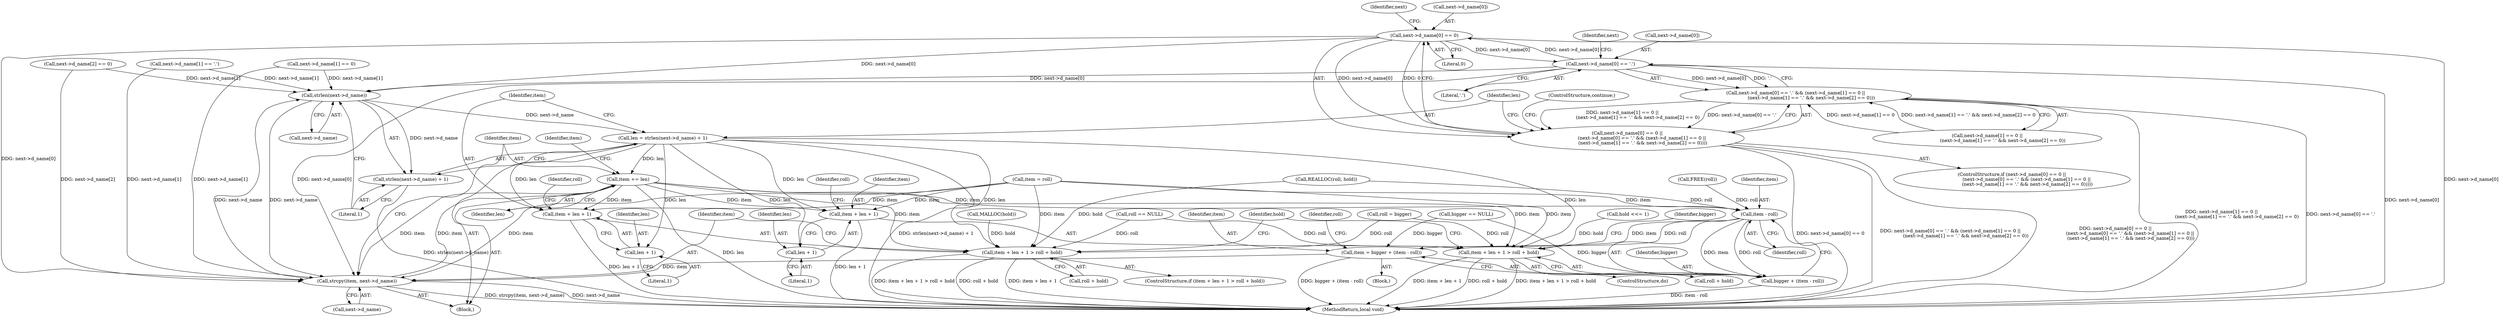 digraph "0_pigz_fdad1406b3ec809f4954ff7cdf9e99eb18c2458f@array" {
"1000442" [label="(Call,next->d_name[0] == 0)"];
"1000450" [label="(Call,next->d_name[0] == '.')"];
"1000442" [label="(Call,next->d_name[0] == 0)"];
"1000441" [label="(Call,next->d_name[0] == 0 ||\n                    (next->d_name[0] == '.' && (next->d_name[1] == 0 ||\n                     (next->d_name[1] == '.' && next->d_name[2] == 0))))"];
"1000484" [label="(Call,strlen(next->d_name))"];
"1000481" [label="(Call,len = strlen(next->d_name) + 1)"];
"1000490" [label="(Call,item + len + 1 > roll + hold)"];
"1000491" [label="(Call,item + len + 1)"];
"1000493" [label="(Call,len + 1)"];
"1000505" [label="(Call,item + len + 1 > roll + hold)"];
"1000506" [label="(Call,item + len + 1)"];
"1000508" [label="(Call,len + 1)"];
"1000544" [label="(Call,item += len)"];
"1000533" [label="(Call,item - roll)"];
"1000529" [label="(Call,item = bigger + (item - roll))"];
"1000539" [label="(Call,strcpy(item, next->d_name))"];
"1000531" [label="(Call,bigger + (item - roll))"];
"1000483" [label="(Call,strlen(next->d_name) + 1)"];
"1000449" [label="(Call,next->d_name[0] == '.' && (next->d_name[1] == 0 ||\n                     (next->d_name[1] == '.' && next->d_name[2] == 0)))"];
"1000516" [label="(Call,REALLOC(roll, hold))"];
"1000509" [label="(Identifier,len)"];
"1000496" [label="(Call,roll + hold)"];
"1000457" [label="(Call,next->d_name[1] == 0 ||\n                     (next->d_name[1] == '.' && next->d_name[2] == 0))"];
"1000440" [label="(ControlStructure,if (next->d_name[0] == 0 ||\n                    (next->d_name[0] == '.' && (next->d_name[1] == 0 ||\n                     (next->d_name[1] == '.' && next->d_name[2] == 0)))))"];
"1000491" [label="(Call,item + len + 1)"];
"1000549" [label="(Identifier,item)"];
"1000497" [label="(Identifier,roll)"];
"1000545" [label="(Identifier,item)"];
"1000506" [label="(Call,item + len + 1)"];
"1000489" [label="(ControlStructure,if (item + len + 1 > roll + hold))"];
"1000541" [label="(Call,next->d_name)"];
"1000429" [label="(Call,item = roll)"];
"1000502" [label="(Call,hold <<= 1)"];
"1000453" [label="(Identifier,next)"];
"1000508" [label="(Call,len + 1)"];
"1000512" [label="(Identifier,roll)"];
"1000490" [label="(Call,item + len + 1 > roll + hold)"];
"1000533" [label="(Call,item - roll)"];
"1000484" [label="(Call,strlen(next->d_name))"];
"1000481" [label="(Call,len = strlen(next->d_name) + 1)"];
"1000451" [label="(Call,next->d_name[0])"];
"1000536" [label="(Call,roll = bigger)"];
"1000535" [label="(Identifier,roll)"];
"1000532" [label="(Identifier,bigger)"];
"1000499" [label="(Block,)"];
"1000442" [label="(Call,next->d_name[0] == 0)"];
"1000443" [label="(Call,next->d_name[0])"];
"1000546" [label="(Identifier,len)"];
"1000511" [label="(Call,roll + hold)"];
"1000530" [label="(Identifier,item)"];
"1000439" [label="(Block,)"];
"1000515" [label="(Identifier,bigger)"];
"1000448" [label="(Literal,0)"];
"1000483" [label="(Call,strlen(next->d_name) + 1)"];
"1000456" [label="(Literal,'.')"];
"1000450" [label="(Call,next->d_name[0] == '.')"];
"1000482" [label="(Identifier,len)"];
"1000466" [label="(Call,next->d_name[1] == '.')"];
"1000473" [label="(Call,next->d_name[2] == 0)"];
"1000524" [label="(Call,FREE(roll))"];
"1000537" [label="(Identifier,roll)"];
"1000520" [label="(Call,bigger == NULL)"];
"1000544" [label="(Call,item += len)"];
"1000492" [label="(Identifier,item)"];
"1000480" [label="(ControlStructure,continue;)"];
"1000534" [label="(Identifier,item)"];
"1000540" [label="(Identifier,item)"];
"1000493" [label="(Call,len + 1)"];
"1000507" [label="(Identifier,item)"];
"1000510" [label="(Literal,1)"];
"1001416" [label="(MethodReturn,local void)"];
"1000461" [label="(Identifier,next)"];
"1000531" [label="(Call,bigger + (item - roll))"];
"1000485" [label="(Call,next->d_name)"];
"1000416" [label="(Call,MALLOC(hold))"];
"1000503" [label="(Identifier,hold)"];
"1000495" [label="(Literal,1)"];
"1000505" [label="(Call,item + len + 1 > roll + hold)"];
"1000529" [label="(Call,item = bigger + (item - roll))"];
"1000500" [label="(ControlStructure,do)"];
"1000419" [label="(Call,roll == NULL)"];
"1000488" [label="(Literal,1)"];
"1000449" [label="(Call,next->d_name[0] == '.' && (next->d_name[1] == 0 ||\n                     (next->d_name[1] == '.' && next->d_name[2] == 0)))"];
"1000441" [label="(Call,next->d_name[0] == 0 ||\n                    (next->d_name[0] == '.' && (next->d_name[1] == 0 ||\n                     (next->d_name[1] == '.' && next->d_name[2] == 0))))"];
"1000539" [label="(Call,strcpy(item, next->d_name))"];
"1000494" [label="(Identifier,len)"];
"1000458" [label="(Call,next->d_name[1] == 0)"];
"1000442" -> "1000441"  [label="AST: "];
"1000442" -> "1000448"  [label="CFG: "];
"1000443" -> "1000442"  [label="AST: "];
"1000448" -> "1000442"  [label="AST: "];
"1000453" -> "1000442"  [label="CFG: "];
"1000441" -> "1000442"  [label="CFG: "];
"1000442" -> "1001416"  [label="DDG: next->d_name[0]"];
"1000442" -> "1000441"  [label="DDG: next->d_name[0]"];
"1000442" -> "1000441"  [label="DDG: 0"];
"1000450" -> "1000442"  [label="DDG: next->d_name[0]"];
"1000442" -> "1000450"  [label="DDG: next->d_name[0]"];
"1000442" -> "1000484"  [label="DDG: next->d_name[0]"];
"1000442" -> "1000539"  [label="DDG: next->d_name[0]"];
"1000450" -> "1000449"  [label="AST: "];
"1000450" -> "1000456"  [label="CFG: "];
"1000451" -> "1000450"  [label="AST: "];
"1000456" -> "1000450"  [label="AST: "];
"1000461" -> "1000450"  [label="CFG: "];
"1000449" -> "1000450"  [label="CFG: "];
"1000450" -> "1001416"  [label="DDG: next->d_name[0]"];
"1000450" -> "1000449"  [label="DDG: next->d_name[0]"];
"1000450" -> "1000449"  [label="DDG: '.'"];
"1000450" -> "1000484"  [label="DDG: next->d_name[0]"];
"1000450" -> "1000539"  [label="DDG: next->d_name[0]"];
"1000441" -> "1000440"  [label="AST: "];
"1000441" -> "1000449"  [label="CFG: "];
"1000449" -> "1000441"  [label="AST: "];
"1000480" -> "1000441"  [label="CFG: "];
"1000482" -> "1000441"  [label="CFG: "];
"1000441" -> "1001416"  [label="DDG: next->d_name[0] == 0"];
"1000441" -> "1001416"  [label="DDG: next->d_name[0] == '.' && (next->d_name[1] == 0 ||\n                     (next->d_name[1] == '.' && next->d_name[2] == 0))"];
"1000441" -> "1001416"  [label="DDG: next->d_name[0] == 0 ||\n                    (next->d_name[0] == '.' && (next->d_name[1] == 0 ||\n                     (next->d_name[1] == '.' && next->d_name[2] == 0)))"];
"1000449" -> "1000441"  [label="DDG: next->d_name[0] == '.'"];
"1000449" -> "1000441"  [label="DDG: next->d_name[1] == 0 ||\n                     (next->d_name[1] == '.' && next->d_name[2] == 0)"];
"1000484" -> "1000483"  [label="AST: "];
"1000484" -> "1000485"  [label="CFG: "];
"1000485" -> "1000484"  [label="AST: "];
"1000488" -> "1000484"  [label="CFG: "];
"1000484" -> "1000481"  [label="DDG: next->d_name"];
"1000484" -> "1000483"  [label="DDG: next->d_name"];
"1000458" -> "1000484"  [label="DDG: next->d_name[1]"];
"1000466" -> "1000484"  [label="DDG: next->d_name[1]"];
"1000473" -> "1000484"  [label="DDG: next->d_name[2]"];
"1000539" -> "1000484"  [label="DDG: next->d_name"];
"1000484" -> "1000539"  [label="DDG: next->d_name"];
"1000481" -> "1000439"  [label="AST: "];
"1000481" -> "1000483"  [label="CFG: "];
"1000482" -> "1000481"  [label="AST: "];
"1000483" -> "1000481"  [label="AST: "];
"1000492" -> "1000481"  [label="CFG: "];
"1000481" -> "1001416"  [label="DDG: strlen(next->d_name) + 1"];
"1000481" -> "1000490"  [label="DDG: len"];
"1000481" -> "1000491"  [label="DDG: len"];
"1000481" -> "1000493"  [label="DDG: len"];
"1000481" -> "1000505"  [label="DDG: len"];
"1000481" -> "1000506"  [label="DDG: len"];
"1000481" -> "1000508"  [label="DDG: len"];
"1000481" -> "1000544"  [label="DDG: len"];
"1000490" -> "1000489"  [label="AST: "];
"1000490" -> "1000496"  [label="CFG: "];
"1000491" -> "1000490"  [label="AST: "];
"1000496" -> "1000490"  [label="AST: "];
"1000503" -> "1000490"  [label="CFG: "];
"1000540" -> "1000490"  [label="CFG: "];
"1000490" -> "1001416"  [label="DDG: roll + hold"];
"1000490" -> "1001416"  [label="DDG: item + len + 1"];
"1000490" -> "1001416"  [label="DDG: item + len + 1 > roll + hold"];
"1000544" -> "1000490"  [label="DDG: item"];
"1000429" -> "1000490"  [label="DDG: item"];
"1000536" -> "1000490"  [label="DDG: roll"];
"1000419" -> "1000490"  [label="DDG: roll"];
"1000516" -> "1000490"  [label="DDG: hold"];
"1000416" -> "1000490"  [label="DDG: hold"];
"1000491" -> "1000493"  [label="CFG: "];
"1000492" -> "1000491"  [label="AST: "];
"1000493" -> "1000491"  [label="AST: "];
"1000497" -> "1000491"  [label="CFG: "];
"1000491" -> "1001416"  [label="DDG: len + 1"];
"1000544" -> "1000491"  [label="DDG: item"];
"1000429" -> "1000491"  [label="DDG: item"];
"1000493" -> "1000495"  [label="CFG: "];
"1000494" -> "1000493"  [label="AST: "];
"1000495" -> "1000493"  [label="AST: "];
"1000505" -> "1000500"  [label="AST: "];
"1000505" -> "1000511"  [label="CFG: "];
"1000506" -> "1000505"  [label="AST: "];
"1000511" -> "1000505"  [label="AST: "];
"1000503" -> "1000505"  [label="CFG: "];
"1000515" -> "1000505"  [label="CFG: "];
"1000505" -> "1001416"  [label="DDG: item + len + 1"];
"1000505" -> "1001416"  [label="DDG: roll + hold"];
"1000505" -> "1001416"  [label="DDG: item + len + 1 > roll + hold"];
"1000544" -> "1000505"  [label="DDG: item"];
"1000429" -> "1000505"  [label="DDG: item"];
"1000536" -> "1000505"  [label="DDG: roll"];
"1000419" -> "1000505"  [label="DDG: roll"];
"1000502" -> "1000505"  [label="DDG: hold"];
"1000506" -> "1000508"  [label="CFG: "];
"1000507" -> "1000506"  [label="AST: "];
"1000508" -> "1000506"  [label="AST: "];
"1000512" -> "1000506"  [label="CFG: "];
"1000506" -> "1001416"  [label="DDG: len + 1"];
"1000544" -> "1000506"  [label="DDG: item"];
"1000429" -> "1000506"  [label="DDG: item"];
"1000508" -> "1000510"  [label="CFG: "];
"1000509" -> "1000508"  [label="AST: "];
"1000510" -> "1000508"  [label="AST: "];
"1000544" -> "1000439"  [label="AST: "];
"1000544" -> "1000546"  [label="CFG: "];
"1000545" -> "1000544"  [label="AST: "];
"1000546" -> "1000544"  [label="AST: "];
"1000549" -> "1000544"  [label="CFG: "];
"1000544" -> "1001416"  [label="DDG: len"];
"1000544" -> "1000533"  [label="DDG: item"];
"1000544" -> "1000539"  [label="DDG: item"];
"1000539" -> "1000544"  [label="DDG: item"];
"1000533" -> "1000531"  [label="AST: "];
"1000533" -> "1000535"  [label="CFG: "];
"1000534" -> "1000533"  [label="AST: "];
"1000535" -> "1000533"  [label="AST: "];
"1000531" -> "1000533"  [label="CFG: "];
"1000533" -> "1000529"  [label="DDG: item"];
"1000533" -> "1000529"  [label="DDG: roll"];
"1000533" -> "1000531"  [label="DDG: item"];
"1000533" -> "1000531"  [label="DDG: roll"];
"1000429" -> "1000533"  [label="DDG: item"];
"1000524" -> "1000533"  [label="DDG: roll"];
"1000516" -> "1000533"  [label="DDG: roll"];
"1000529" -> "1000499"  [label="AST: "];
"1000529" -> "1000531"  [label="CFG: "];
"1000530" -> "1000529"  [label="AST: "];
"1000531" -> "1000529"  [label="AST: "];
"1000537" -> "1000529"  [label="CFG: "];
"1000529" -> "1001416"  [label="DDG: bigger + (item - roll)"];
"1000520" -> "1000529"  [label="DDG: bigger"];
"1000529" -> "1000539"  [label="DDG: item"];
"1000539" -> "1000439"  [label="AST: "];
"1000539" -> "1000541"  [label="CFG: "];
"1000540" -> "1000539"  [label="AST: "];
"1000541" -> "1000539"  [label="AST: "];
"1000545" -> "1000539"  [label="CFG: "];
"1000539" -> "1001416"  [label="DDG: strcpy(item, next->d_name)"];
"1000539" -> "1001416"  [label="DDG: next->d_name"];
"1000429" -> "1000539"  [label="DDG: item"];
"1000458" -> "1000539"  [label="DDG: next->d_name[1]"];
"1000466" -> "1000539"  [label="DDG: next->d_name[1]"];
"1000473" -> "1000539"  [label="DDG: next->d_name[2]"];
"1000532" -> "1000531"  [label="AST: "];
"1000531" -> "1001416"  [label="DDG: item - roll"];
"1000520" -> "1000531"  [label="DDG: bigger"];
"1000483" -> "1000488"  [label="CFG: "];
"1000488" -> "1000483"  [label="AST: "];
"1000483" -> "1001416"  [label="DDG: strlen(next->d_name)"];
"1000449" -> "1000457"  [label="CFG: "];
"1000457" -> "1000449"  [label="AST: "];
"1000449" -> "1001416"  [label="DDG: next->d_name[1] == 0 ||\n                     (next->d_name[1] == '.' && next->d_name[2] == 0)"];
"1000449" -> "1001416"  [label="DDG: next->d_name[0] == '.'"];
"1000457" -> "1000449"  [label="DDG: next->d_name[1] == 0"];
"1000457" -> "1000449"  [label="DDG: next->d_name[1] == '.' && next->d_name[2] == 0"];
}
